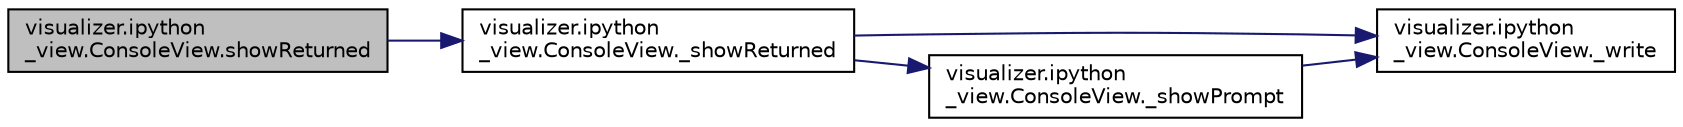 digraph "visualizer.ipython_view.ConsoleView.showReturned"
{
  edge [fontname="Helvetica",fontsize="10",labelfontname="Helvetica",labelfontsize="10"];
  node [fontname="Helvetica",fontsize="10",shape=record];
  rankdir="LR";
  Node1 [label="visualizer.ipython\l_view.ConsoleView.showReturned",height=0.2,width=0.4,color="black", fillcolor="grey75", style="filled", fontcolor="black"];
  Node1 -> Node2 [color="midnightblue",fontsize="10",style="solid"];
  Node2 [label="visualizer.ipython\l_view.ConsoleView._showReturned",height=0.2,width=0.4,color="black", fillcolor="white", style="filled",URL="$d6/d63/classvisualizer_1_1ipython__view_1_1ConsoleView.html#a5fd73a63b28d972cb73270c6101d4eb0",tooltip="Show returned text from last command and print new prompt. "];
  Node2 -> Node3 [color="midnightblue",fontsize="10",style="solid"];
  Node3 [label="visualizer.ipython\l_view.ConsoleView._write",height=0.2,width=0.4,color="black", fillcolor="white", style="filled",URL="$d6/d63/classvisualizer_1_1ipython__view_1_1ConsoleView.html#a9759d9e625a21718dcd1dfe1188cc1d2",tooltip="Write given text to buffer. "];
  Node2 -> Node4 [color="midnightblue",fontsize="10",style="solid"];
  Node4 [label="visualizer.ipython\l_view.ConsoleView._showPrompt",height=0.2,width=0.4,color="black", fillcolor="white", style="filled",URL="$d6/d63/classvisualizer_1_1ipython__view_1_1ConsoleView.html#a539d2a93fbf7a7c8ca1e6fa9fe2aa875",tooltip="Prints prompt at start of line. "];
  Node4 -> Node3 [color="midnightblue",fontsize="10",style="solid"];
}
